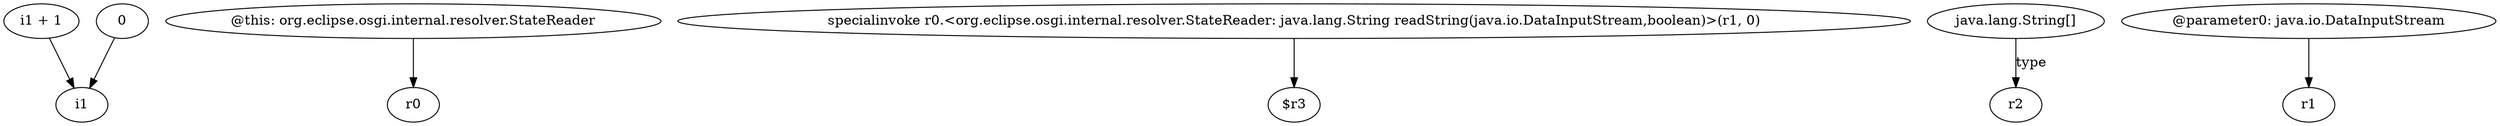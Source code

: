 digraph g {
0[label="i1 + 1"]
1[label="i1"]
0->1[label=""]
2[label="@this: org.eclipse.osgi.internal.resolver.StateReader"]
3[label="r0"]
2->3[label=""]
4[label="specialinvoke r0.<org.eclipse.osgi.internal.resolver.StateReader: java.lang.String readString(java.io.DataInputStream,boolean)>(r1, 0)"]
5[label="$r3"]
4->5[label=""]
6[label="java.lang.String[]"]
7[label="r2"]
6->7[label="type"]
8[label="0"]
8->1[label=""]
9[label="@parameter0: java.io.DataInputStream"]
10[label="r1"]
9->10[label=""]
}